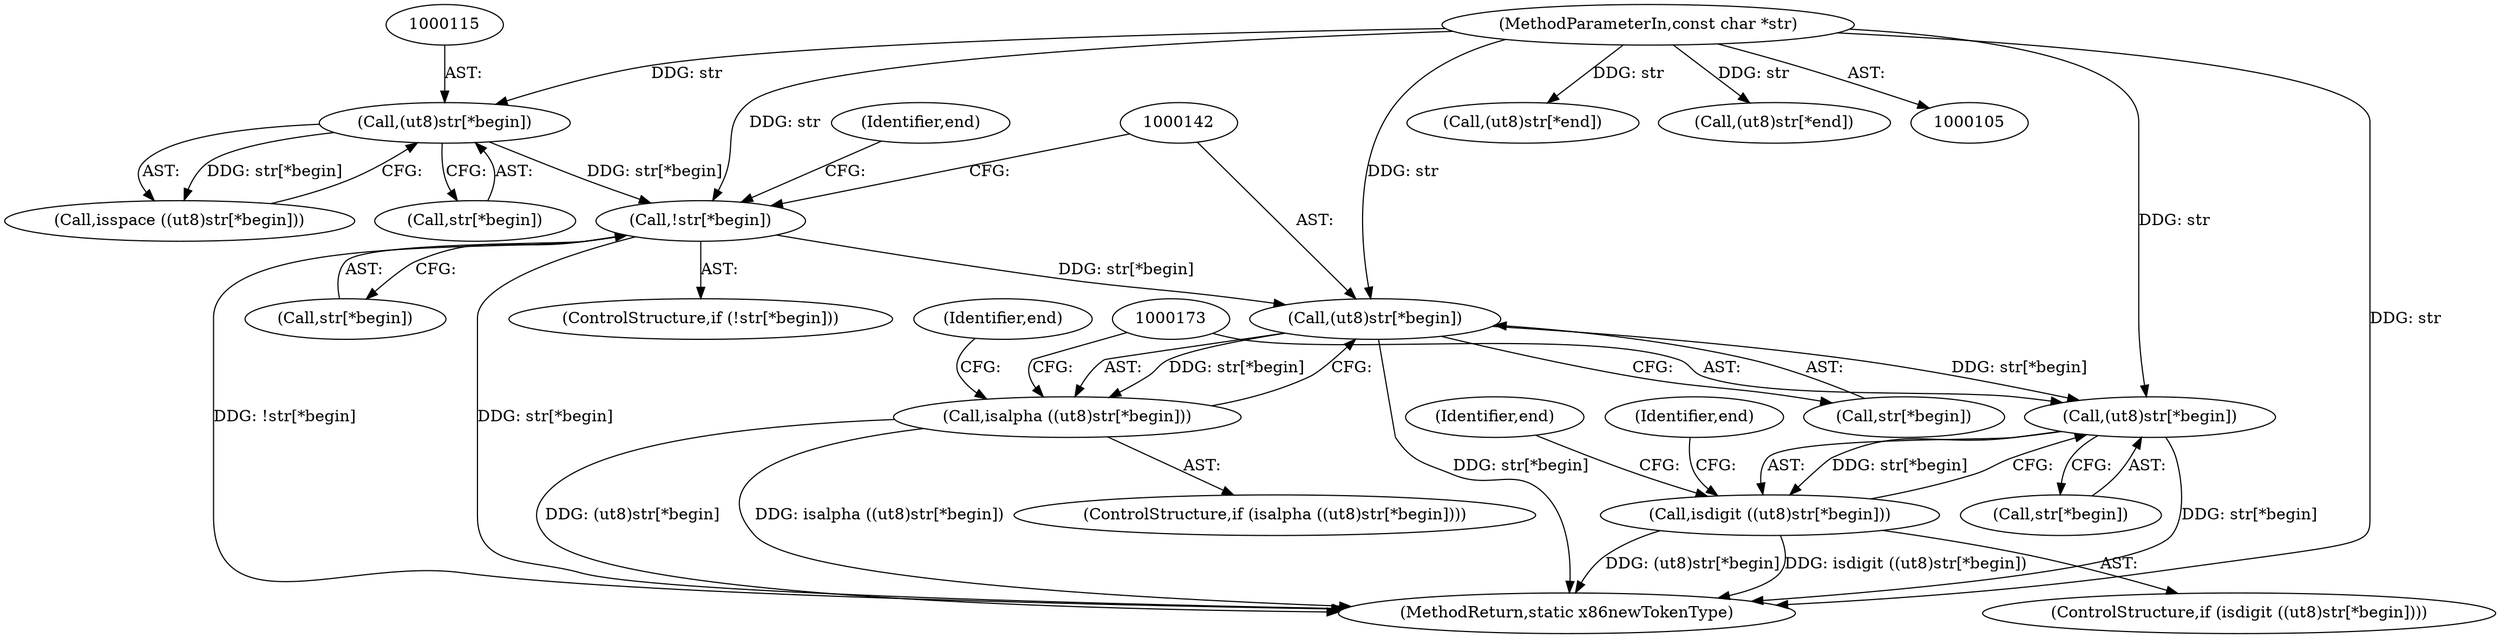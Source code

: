 digraph "0_radare2_66191f780863ea8c66ace4040d0d04a8842e8432@array" {
"1000125" [label="(Call,!str[*begin])"];
"1000114" [label="(Call,(ut8)str[*begin])"];
"1000106" [label="(MethodParameterIn,const char *str)"];
"1000141" [label="(Call,(ut8)str[*begin])"];
"1000140" [label="(Call,isalpha ((ut8)str[*begin]))"];
"1000172" [label="(Call,(ut8)str[*begin])"];
"1000171" [label="(Call,isdigit ((ut8)str[*begin]))"];
"1000157" [label="(Call,(ut8)str[*end])"];
"1000141" [label="(Call,(ut8)str[*begin])"];
"1000140" [label="(Call,isalpha ((ut8)str[*begin]))"];
"1000170" [label="(ControlStructure,if (isdigit ((ut8)str[*begin])))"];
"1000150" [label="(Identifier,end)"];
"1000113" [label="(Call,isspace ((ut8)str[*begin]))"];
"1000124" [label="(ControlStructure,if (!str[*begin]))"];
"1000174" [label="(Call,str[*begin])"];
"1000106" [label="(MethodParameterIn,const char *str)"];
"1000133" [label="(Identifier,end)"];
"1000211" [label="(MethodReturn,static x86newTokenType)"];
"1000126" [label="(Call,str[*begin])"];
"1000125" [label="(Call,!str[*begin])"];
"1000116" [label="(Call,str[*begin])"];
"1000139" [label="(ControlStructure,if (isalpha ((ut8)str[*begin])))"];
"1000204" [label="(Identifier,end)"];
"1000114" [label="(Call,(ut8)str[*begin])"];
"1000171" [label="(Call,isdigit ((ut8)str[*begin]))"];
"1000188" [label="(Call,(ut8)str[*end])"];
"1000143" [label="(Call,str[*begin])"];
"1000181" [label="(Identifier,end)"];
"1000172" [label="(Call,(ut8)str[*begin])"];
"1000125" -> "1000124"  [label="AST: "];
"1000125" -> "1000126"  [label="CFG: "];
"1000126" -> "1000125"  [label="AST: "];
"1000133" -> "1000125"  [label="CFG: "];
"1000142" -> "1000125"  [label="CFG: "];
"1000125" -> "1000211"  [label="DDG: !str[*begin]"];
"1000125" -> "1000211"  [label="DDG: str[*begin]"];
"1000114" -> "1000125"  [label="DDG: str[*begin]"];
"1000106" -> "1000125"  [label="DDG: str"];
"1000125" -> "1000141"  [label="DDG: str[*begin]"];
"1000114" -> "1000113"  [label="AST: "];
"1000114" -> "1000116"  [label="CFG: "];
"1000115" -> "1000114"  [label="AST: "];
"1000116" -> "1000114"  [label="AST: "];
"1000113" -> "1000114"  [label="CFG: "];
"1000114" -> "1000113"  [label="DDG: str[*begin]"];
"1000106" -> "1000114"  [label="DDG: str"];
"1000106" -> "1000105"  [label="AST: "];
"1000106" -> "1000211"  [label="DDG: str"];
"1000106" -> "1000141"  [label="DDG: str"];
"1000106" -> "1000157"  [label="DDG: str"];
"1000106" -> "1000172"  [label="DDG: str"];
"1000106" -> "1000188"  [label="DDG: str"];
"1000141" -> "1000140"  [label="AST: "];
"1000141" -> "1000143"  [label="CFG: "];
"1000142" -> "1000141"  [label="AST: "];
"1000143" -> "1000141"  [label="AST: "];
"1000140" -> "1000141"  [label="CFG: "];
"1000141" -> "1000211"  [label="DDG: str[*begin]"];
"1000141" -> "1000140"  [label="DDG: str[*begin]"];
"1000141" -> "1000172"  [label="DDG: str[*begin]"];
"1000140" -> "1000139"  [label="AST: "];
"1000150" -> "1000140"  [label="CFG: "];
"1000173" -> "1000140"  [label="CFG: "];
"1000140" -> "1000211"  [label="DDG: (ut8)str[*begin]"];
"1000140" -> "1000211"  [label="DDG: isalpha ((ut8)str[*begin])"];
"1000172" -> "1000171"  [label="AST: "];
"1000172" -> "1000174"  [label="CFG: "];
"1000173" -> "1000172"  [label="AST: "];
"1000174" -> "1000172"  [label="AST: "];
"1000171" -> "1000172"  [label="CFG: "];
"1000172" -> "1000211"  [label="DDG: str[*begin]"];
"1000172" -> "1000171"  [label="DDG: str[*begin]"];
"1000171" -> "1000170"  [label="AST: "];
"1000181" -> "1000171"  [label="CFG: "];
"1000204" -> "1000171"  [label="CFG: "];
"1000171" -> "1000211"  [label="DDG: (ut8)str[*begin]"];
"1000171" -> "1000211"  [label="DDG: isdigit ((ut8)str[*begin])"];
}

